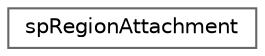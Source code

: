 digraph "类继承关系图"
{
 // LATEX_PDF_SIZE
  bgcolor="transparent";
  edge [fontname=Helvetica,fontsize=10,labelfontname=Helvetica,labelfontsize=10];
  node [fontname=Helvetica,fontsize=10,shape=box,height=0.2,width=0.4];
  rankdir="LR";
  Node0 [id="Node000000",label="spRegionAttachment",height=0.2,width=0.4,color="grey40", fillcolor="white", style="filled",URL="$structsp_region_attachment.html",tooltip=" "];
}
